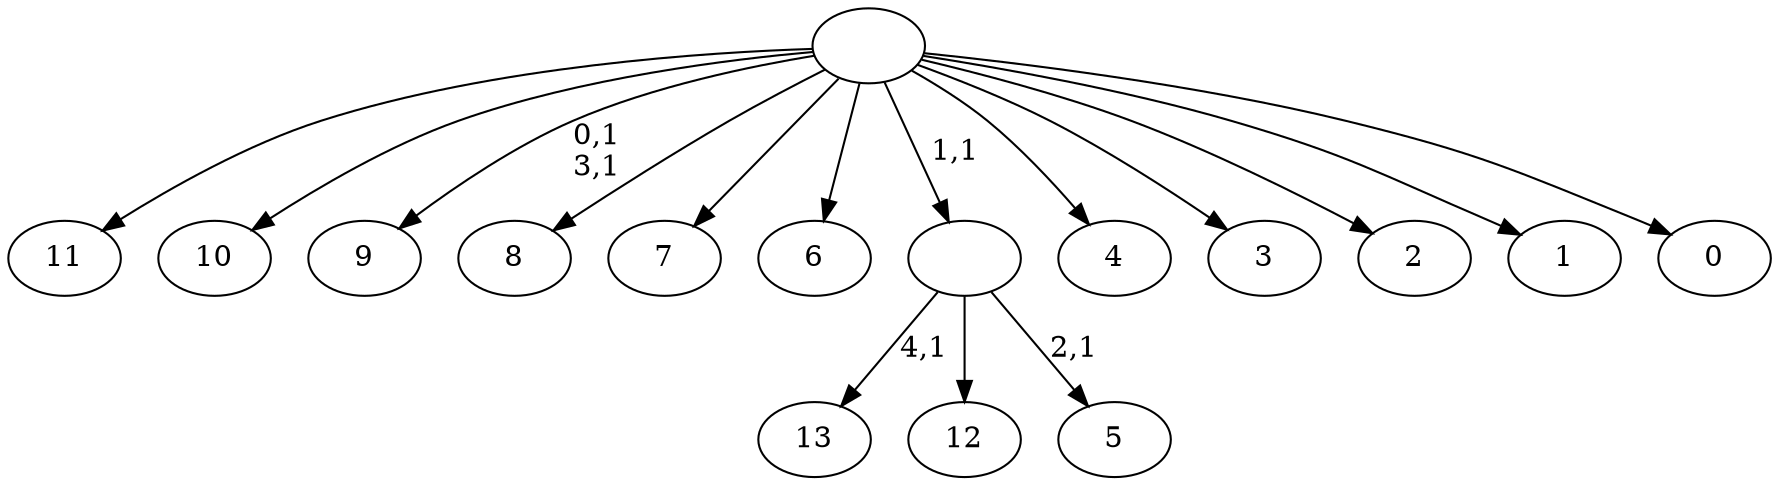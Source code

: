 digraph T {
	19 [label="13"]
	17 [label="12"]
	16 [label="11"]
	15 [label="10"]
	14 [label="9"]
	11 [label="8"]
	10 [label="7"]
	9 [label="6"]
	8 [label="5"]
	6 [label=""]
	5 [label="4"]
	4 [label="3"]
	3 [label="2"]
	2 [label="1"]
	1 [label="0"]
	0 [label=""]
	6 -> 8 [label="2,1"]
	6 -> 19 [label="4,1"]
	6 -> 17 [label=""]
	0 -> 14 [label="0,1\n3,1"]
	0 -> 16 [label=""]
	0 -> 15 [label=""]
	0 -> 11 [label=""]
	0 -> 10 [label=""]
	0 -> 9 [label=""]
	0 -> 6 [label="1,1"]
	0 -> 5 [label=""]
	0 -> 4 [label=""]
	0 -> 3 [label=""]
	0 -> 2 [label=""]
	0 -> 1 [label=""]
}
